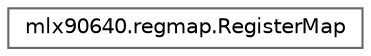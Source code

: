 digraph "Graphical Class Hierarchy"
{
 // LATEX_PDF_SIZE
  bgcolor="transparent";
  edge [fontname=Helvetica,fontsize=10,labelfontname=Helvetica,labelfontsize=10];
  node [fontname=Helvetica,fontsize=10,shape=box,height=0.2,width=0.4];
  rankdir="LR";
  Node0 [label="mlx90640.regmap.RegisterMap",height=0.2,width=0.4,color="grey40", fillcolor="white", style="filled",URL="$classmlx90640_1_1regmap_1_1_register_map.html",tooltip=" "];
}
